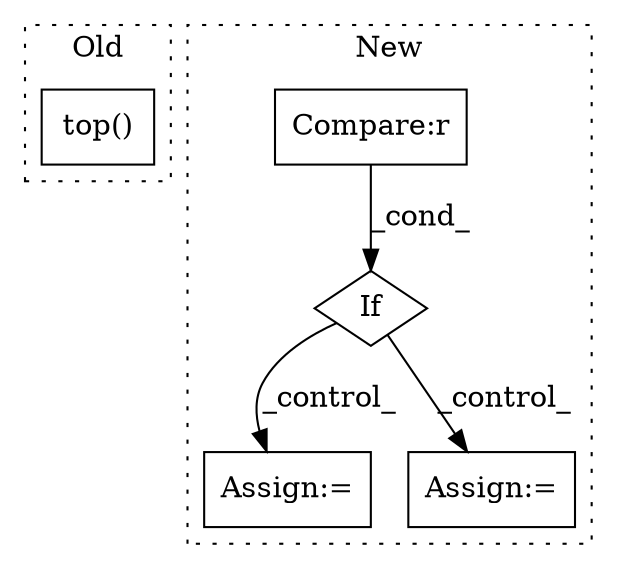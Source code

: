 digraph G {
subgraph cluster0 {
1 [label="top()" a="75" s="7415" l="20" shape="box"];
label = "Old";
style="dotted";
}
subgraph cluster1 {
2 [label="If" a="96" s="6064" l="3" shape="diamond"];
3 [label="Compare:r" a="40" s="6067" l="15" shape="box"];
4 [label="Assign:=" a="68" s="6129" l="3" shape="box"];
5 [label="Assign:=" a="68" s="6098" l="10" shape="box"];
label = "New";
style="dotted";
}
2 -> 5 [label="_control_"];
2 -> 4 [label="_control_"];
3 -> 2 [label="_cond_"];
}